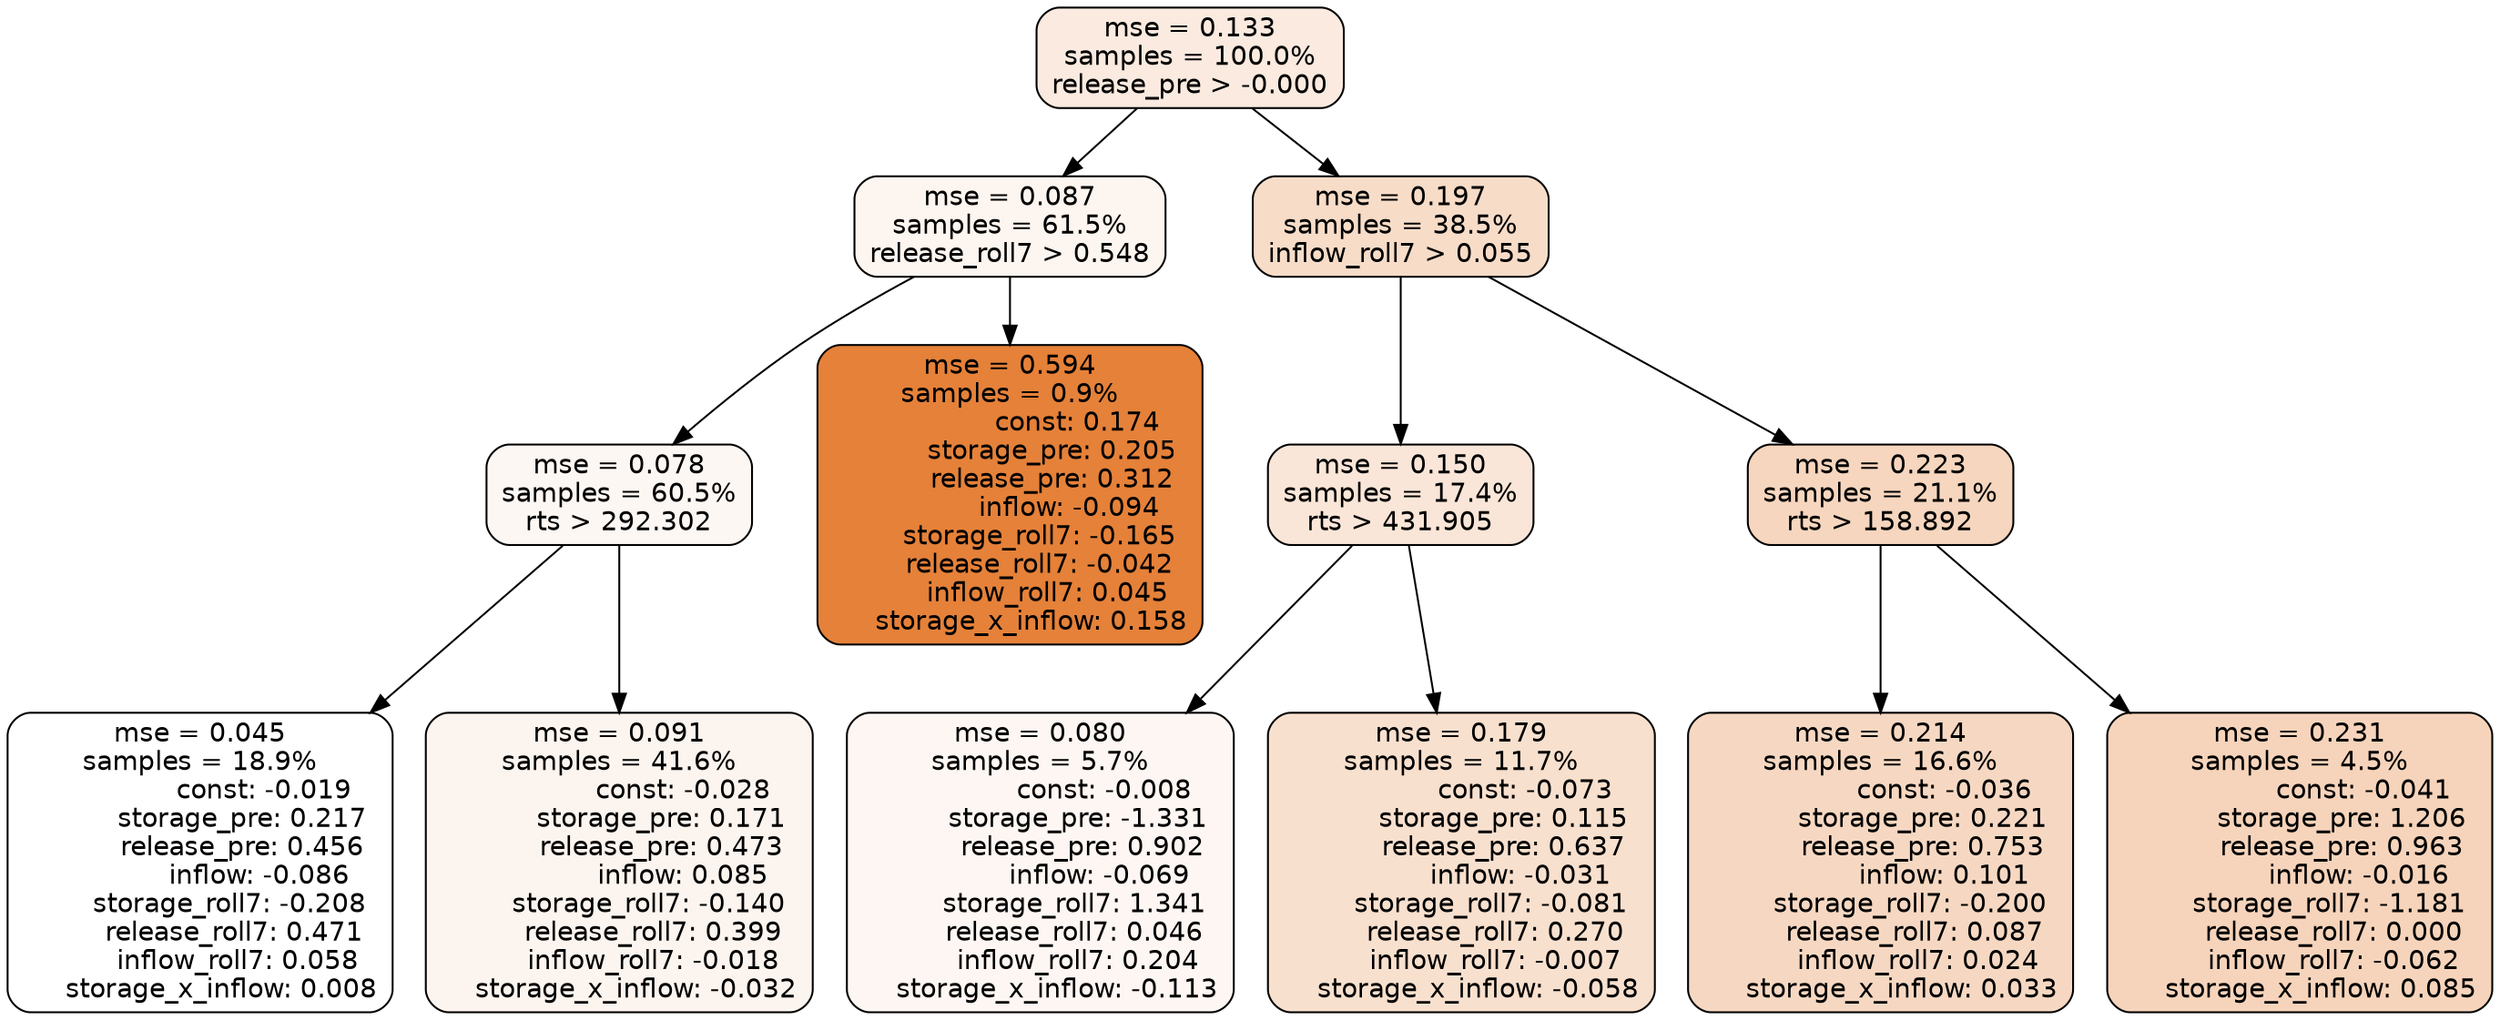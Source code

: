 digraph tree {
node [shape=rectangle, style="filled, rounded", color="black", fontname=helvetica] ;
edge [fontname=helvetica] ;
	"0" [label="mse = 0.133
samples = 100.0%
release_pre > -0.000", fillcolor="#faeadf"]
	"1" [label="mse = 0.087
samples = 61.5%
release_roll7 > 0.548", fillcolor="#fdf5ef"]
	"6" [label="mse = 0.197
samples = 38.5%
inflow_roll7 > 0.055", fillcolor="#f7dcc8"]
	"2" [label="mse = 0.078
samples = 60.5%
rts > 292.302", fillcolor="#fdf7f3"]
	"5" [label="mse = 0.594
samples = 0.9%
                const: 0.174
          storage_pre: 0.205
          release_pre: 0.312
              inflow: -0.094
       storage_roll7: -0.165
       release_roll7: -0.042
         inflow_roll7: 0.045
     storage_x_inflow: 0.158", fillcolor="#e58139"]
	"7" [label="mse = 0.150
samples = 17.4%
rts > 431.905", fillcolor="#fae6d8"]
	"10" [label="mse = 0.223
samples = 21.1%
rts > 158.892", fillcolor="#f6d6be"]
	"4" [label="mse = 0.045
samples = 18.9%
               const: -0.019
          storage_pre: 0.217
          release_pre: 0.456
              inflow: -0.086
       storage_roll7: -0.208
        release_roll7: 0.471
         inflow_roll7: 0.058
     storage_x_inflow: 0.008", fillcolor="#ffffff"]
	"3" [label="mse = 0.091
samples = 41.6%
               const: -0.028
          storage_pre: 0.171
          release_pre: 0.473
               inflow: 0.085
       storage_roll7: -0.140
        release_roll7: 0.399
        inflow_roll7: -0.018
    storage_x_inflow: -0.032", fillcolor="#fcf4ee"]
	"9" [label="mse = 0.080
samples = 5.7%
               const: -0.008
         storage_pre: -1.331
          release_pre: 0.902
              inflow: -0.069
        storage_roll7: 1.341
        release_roll7: 0.046
         inflow_roll7: 0.204
    storage_x_inflow: -0.113", fillcolor="#fdf6f2"]
	"8" [label="mse = 0.179
samples = 11.7%
               const: -0.073
          storage_pre: 0.115
          release_pre: 0.637
              inflow: -0.031
       storage_roll7: -0.081
        release_roll7: 0.270
        inflow_roll7: -0.007
    storage_x_inflow: -0.058", fillcolor="#f8e0ce"]
	"11" [label="mse = 0.214
samples = 16.6%
               const: -0.036
          storage_pre: 0.221
          release_pre: 0.753
               inflow: 0.101
       storage_roll7: -0.200
        release_roll7: 0.087
         inflow_roll7: 0.024
     storage_x_inflow: 0.033", fillcolor="#f6d8c2"]
	"12" [label="mse = 0.231
samples = 4.5%
               const: -0.041
          storage_pre: 1.206
          release_pre: 0.963
              inflow: -0.016
       storage_roll7: -1.181
        release_roll7: 0.000
        inflow_roll7: -0.062
     storage_x_inflow: 0.085", fillcolor="#f6d4bb"]

	"0" -> "1"
	"0" -> "6"
	"1" -> "2"
	"1" -> "5"
	"6" -> "7"
	"6" -> "10"
	"2" -> "3"
	"2" -> "4"
	"7" -> "8"
	"7" -> "9"
	"10" -> "11"
	"10" -> "12"
}